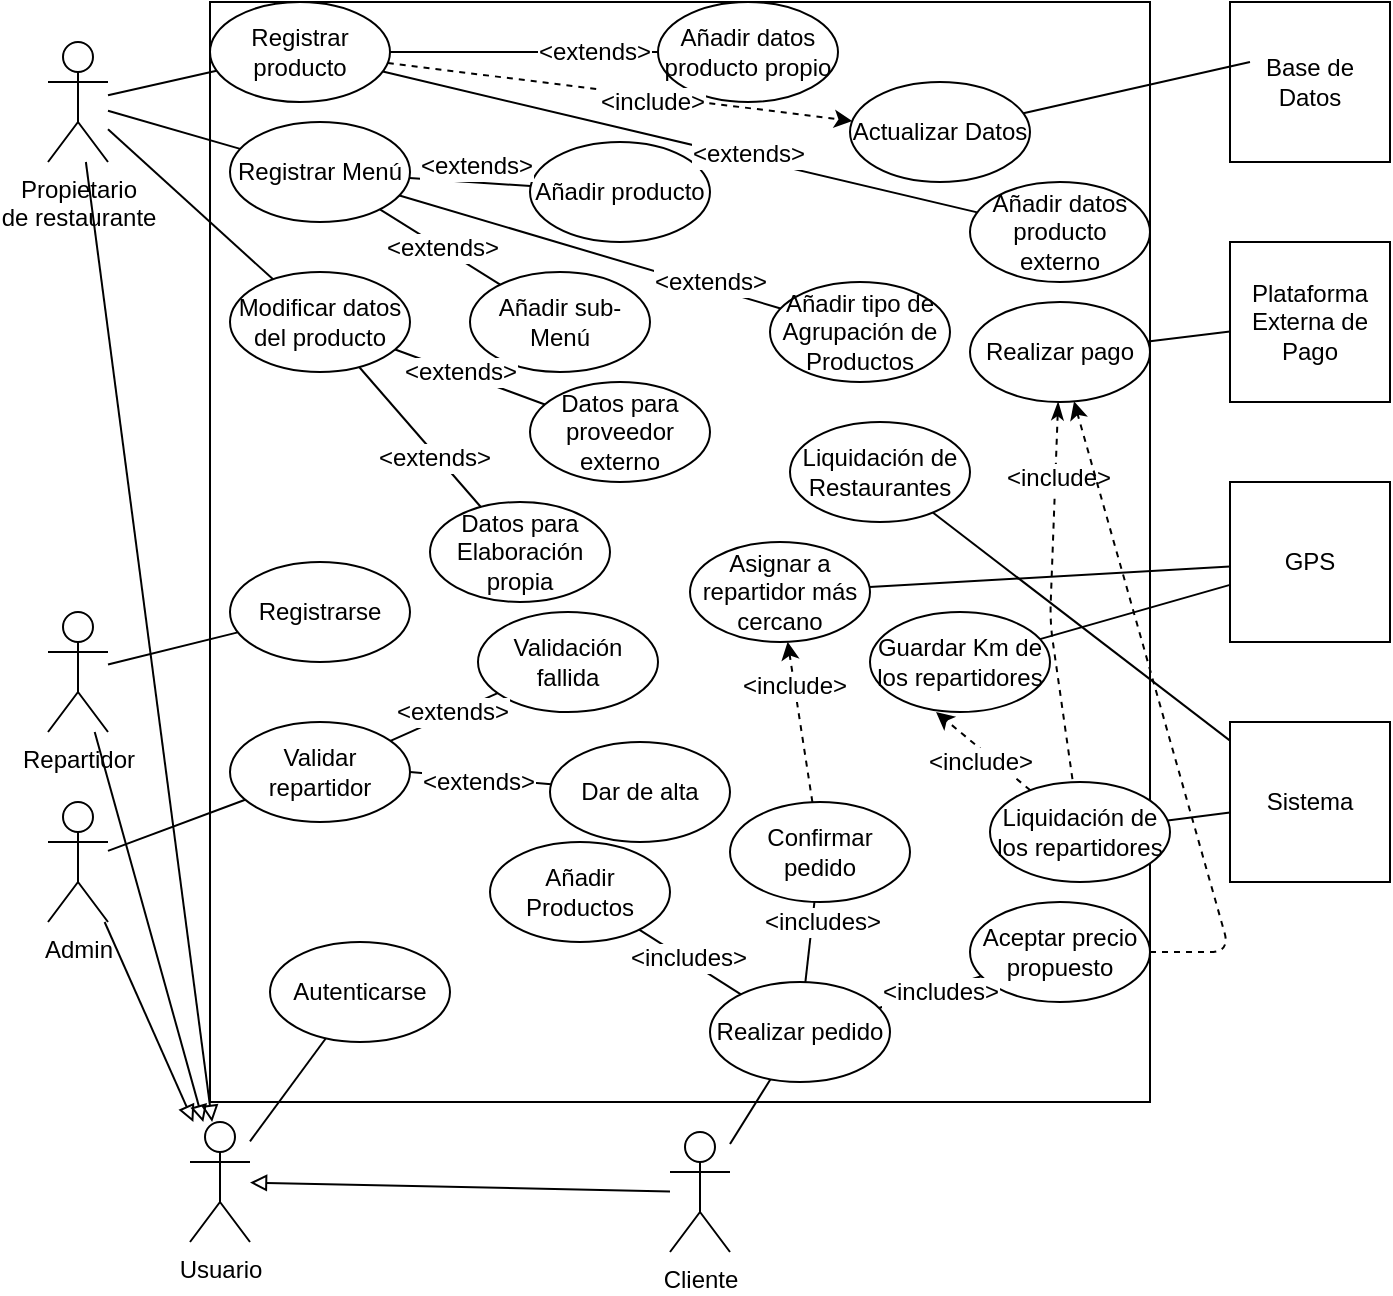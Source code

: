 <mxfile version="12.7.3" type="github">
  <diagram id="OBTY19V2pep727sq7JFN" name="Page-1">
    <mxGraphModel dx="1365" dy="774" grid="1" gridSize="10" guides="1" tooltips="1" connect="1" arrows="1" fold="1" page="1" pageScale="1" pageWidth="827" pageHeight="1169" math="0" shadow="0">
      <root>
        <mxCell id="0" />
        <mxCell id="1" parent="0" />
        <mxCell id="1PWrfDdkgmt_y7GgeJpY-1" value="Propietario &lt;br&gt;de restaurante" style="shape=umlActor;verticalLabelPosition=bottom;labelBackgroundColor=#ffffff;verticalAlign=top;html=1;outlineConnect=0;" parent="1" vertex="1">
          <mxGeometry x="109" y="40" width="30" height="60" as="geometry" />
        </mxCell>
        <mxCell id="1PWrfDdkgmt_y7GgeJpY-2" value="Cliente" style="shape=umlActor;verticalLabelPosition=bottom;labelBackgroundColor=#ffffff;verticalAlign=top;html=1;outlineConnect=0;" parent="1" vertex="1">
          <mxGeometry x="420" y="585" width="30" height="60" as="geometry" />
        </mxCell>
        <mxCell id="1PWrfDdkgmt_y7GgeJpY-3" value="Repartidor" style="shape=umlActor;verticalLabelPosition=bottom;labelBackgroundColor=#ffffff;verticalAlign=top;html=1;outlineConnect=0;" parent="1" vertex="1">
          <mxGeometry x="109" y="325" width="30" height="60" as="geometry" />
        </mxCell>
        <mxCell id="1PWrfDdkgmt_y7GgeJpY-4" value="Admin" style="shape=umlActor;verticalLabelPosition=bottom;labelBackgroundColor=#ffffff;verticalAlign=top;html=1;outlineConnect=0;" parent="1" vertex="1">
          <mxGeometry x="109" y="420" width="30" height="60" as="geometry" />
        </mxCell>
        <mxCell id="1PWrfDdkgmt_y7GgeJpY-8" value="" style="rounded=0;whiteSpace=wrap;html=1;" parent="1" vertex="1">
          <mxGeometry x="190" y="20" width="470" height="550" as="geometry" />
        </mxCell>
        <mxCell id="1PWrfDdkgmt_y7GgeJpY-9" value="Base de Datos" style="whiteSpace=wrap;html=1;aspect=fixed;" parent="1" vertex="1">
          <mxGeometry x="700" y="20" width="80" height="80" as="geometry" />
        </mxCell>
        <mxCell id="1PWrfDdkgmt_y7GgeJpY-11" value="Plataforma Externa de Pago" style="whiteSpace=wrap;html=1;aspect=fixed;" parent="1" vertex="1">
          <mxGeometry x="700" y="140" width="80" height="80" as="geometry" />
        </mxCell>
        <mxCell id="1PWrfDdkgmt_y7GgeJpY-12" value="Sistema" style="whiteSpace=wrap;html=1;aspect=fixed;" parent="1" vertex="1">
          <mxGeometry x="700" y="380" width="80" height="80" as="geometry" />
        </mxCell>
        <mxCell id="1PWrfDdkgmt_y7GgeJpY-13" value="Modificar datos del producto" style="ellipse;whiteSpace=wrap;html=1;" parent="1" vertex="1">
          <mxGeometry x="200" y="155" width="90" height="50" as="geometry" />
        </mxCell>
        <mxCell id="1PWrfDdkgmt_y7GgeJpY-18" value="Datos para proveedor externo" style="ellipse;whiteSpace=wrap;html=1;" parent="1" vertex="1">
          <mxGeometry x="350" y="210" width="90" height="50" as="geometry" />
        </mxCell>
        <mxCell id="1PWrfDdkgmt_y7GgeJpY-19" value="Datos para Elaboración propia" style="ellipse;whiteSpace=wrap;html=1;" parent="1" vertex="1">
          <mxGeometry x="300" y="270" width="90" height="50" as="geometry" />
        </mxCell>
        <mxCell id="1PWrfDdkgmt_y7GgeJpY-22" value="Confirmar pedido" style="ellipse;whiteSpace=wrap;html=1;" parent="1" vertex="1">
          <mxGeometry x="450" y="420" width="90" height="50" as="geometry" />
        </mxCell>
        <mxCell id="1PWrfDdkgmt_y7GgeJpY-23" value="Asignar a repartidor más cercano" style="ellipse;whiteSpace=wrap;html=1;" parent="1" vertex="1">
          <mxGeometry x="430" y="290" width="90" height="50" as="geometry" />
        </mxCell>
        <mxCell id="1PWrfDdkgmt_y7GgeJpY-24" value="Realizar pedido" style="ellipse;whiteSpace=wrap;html=1;" parent="1" vertex="1">
          <mxGeometry x="440" y="510" width="90" height="50" as="geometry" />
        </mxCell>
        <mxCell id="1PWrfDdkgmt_y7GgeJpY-27" value="Realizar pago" style="ellipse;whiteSpace=wrap;html=1;" parent="1" vertex="1">
          <mxGeometry x="570" y="170" width="90" height="50" as="geometry" />
        </mxCell>
        <mxCell id="1PWrfDdkgmt_y7GgeJpY-28" value="Aceptar precio propuesto" style="ellipse;whiteSpace=wrap;html=1;" parent="1" vertex="1">
          <mxGeometry x="570" y="470" width="90" height="50" as="geometry" />
        </mxCell>
        <mxCell id="1PWrfDdkgmt_y7GgeJpY-29" value="Registrarse" style="ellipse;whiteSpace=wrap;html=1;" parent="1" vertex="1">
          <mxGeometry x="200" y="300" width="90" height="50" as="geometry" />
        </mxCell>
        <mxCell id="1PWrfDdkgmt_y7GgeJpY-30" value="Dar de alta" style="ellipse;whiteSpace=wrap;html=1;" parent="1" vertex="1">
          <mxGeometry x="360" y="390" width="90" height="50" as="geometry" />
        </mxCell>
        <mxCell id="1PWrfDdkgmt_y7GgeJpY-31" value="Validar repartidor" style="ellipse;whiteSpace=wrap;html=1;" parent="1" vertex="1">
          <mxGeometry x="200" y="380" width="90" height="50" as="geometry" />
        </mxCell>
        <mxCell id="1PWrfDdkgmt_y7GgeJpY-32" value="Validación fallida" style="ellipse;whiteSpace=wrap;html=1;" parent="1" vertex="1">
          <mxGeometry x="324" y="325" width="90" height="50" as="geometry" />
        </mxCell>
        <mxCell id="1PWrfDdkgmt_y7GgeJpY-33" value="Registrar Menú" style="ellipse;whiteSpace=wrap;html=1;" parent="1" vertex="1">
          <mxGeometry x="200" y="80" width="90" height="50" as="geometry" />
        </mxCell>
        <mxCell id="1PWrfDdkgmt_y7GgeJpY-34" value="Añadir Productos" style="ellipse;whiteSpace=wrap;html=1;" parent="1" vertex="1">
          <mxGeometry x="330" y="440" width="90" height="50" as="geometry" />
        </mxCell>
        <mxCell id="1PWrfDdkgmt_y7GgeJpY-35" value="Añadir tipo de Agrupación de Productos" style="ellipse;whiteSpace=wrap;html=1;" parent="1" vertex="1">
          <mxGeometry x="470" y="160" width="90" height="50" as="geometry" />
        </mxCell>
        <mxCell id="1PWrfDdkgmt_y7GgeJpY-36" value="Añadir sub-Menú" style="ellipse;whiteSpace=wrap;html=1;" parent="1" vertex="1">
          <mxGeometry x="320" y="155" width="90" height="50" as="geometry" />
        </mxCell>
        <mxCell id="1PWrfDdkgmt_y7GgeJpY-37" value="Añadir producto" style="ellipse;whiteSpace=wrap;html=1;" parent="1" vertex="1">
          <mxGeometry x="350" y="90" width="90" height="50" as="geometry" />
        </mxCell>
        <mxCell id="1PWrfDdkgmt_y7GgeJpY-38" value="Registrar producto" style="ellipse;whiteSpace=wrap;html=1;" parent="1" vertex="1">
          <mxGeometry x="190" y="20" width="90" height="50" as="geometry" />
        </mxCell>
        <mxCell id="1PWrfDdkgmt_y7GgeJpY-39" value="GPS" style="whiteSpace=wrap;html=1;aspect=fixed;" parent="1" vertex="1">
          <mxGeometry x="700" y="260" width="80" height="80" as="geometry" />
        </mxCell>
        <mxCell id="1PWrfDdkgmt_y7GgeJpY-41" value="Guardar Km de los repartidores" style="ellipse;whiteSpace=wrap;html=1;" parent="1" vertex="1">
          <mxGeometry x="520" y="325" width="90" height="50" as="geometry" />
        </mxCell>
        <mxCell id="1PWrfDdkgmt_y7GgeJpY-42" value="Liquidación de los repartidores" style="ellipse;whiteSpace=wrap;html=1;" parent="1" vertex="1">
          <mxGeometry x="580" y="410" width="90" height="50" as="geometry" />
        </mxCell>
        <mxCell id="1PWrfDdkgmt_y7GgeJpY-47" value="Actualizar Datos" style="ellipse;whiteSpace=wrap;html=1;" parent="1" vertex="1">
          <mxGeometry x="510" y="60" width="90" height="50" as="geometry" />
        </mxCell>
        <mxCell id="1PWrfDdkgmt_y7GgeJpY-50" value="" style="endArrow=none;html=1;endFill=0;" parent="1" source="1PWrfDdkgmt_y7GgeJpY-13" target="1PWrfDdkgmt_y7GgeJpY-19" edge="1">
          <mxGeometry width="50" height="50" relative="1" as="geometry">
            <mxPoint x="280" y="210" as="sourcePoint" />
            <mxPoint x="490" y="250" as="targetPoint" />
          </mxGeometry>
        </mxCell>
        <mxCell id="QZLc6Dcv_7mxusPoxPZv-28" value="&amp;lt;extends&amp;gt;" style="text;html=1;align=center;verticalAlign=middle;resizable=0;points=[];labelBackgroundColor=#ffffff;" vertex="1" connectable="0" parent="1PWrfDdkgmt_y7GgeJpY-50">
          <mxGeometry x="0.263" y="-2" relative="1" as="geometry">
            <mxPoint as="offset" />
          </mxGeometry>
        </mxCell>
        <mxCell id="1PWrfDdkgmt_y7GgeJpY-51" value="" style="endArrow=none;html=1;endFill=0;" parent="1" source="1PWrfDdkgmt_y7GgeJpY-13" target="1PWrfDdkgmt_y7GgeJpY-18" edge="1">
          <mxGeometry width="50" height="50" relative="1" as="geometry">
            <mxPoint x="289.099" y="260.021" as="sourcePoint" />
            <mxPoint x="490" y="250" as="targetPoint" />
          </mxGeometry>
        </mxCell>
        <mxCell id="QZLc6Dcv_7mxusPoxPZv-29" value="&amp;lt;extends&amp;gt;" style="text;html=1;align=center;verticalAlign=middle;resizable=0;points=[];labelBackgroundColor=#ffffff;" vertex="1" connectable="0" parent="1PWrfDdkgmt_y7GgeJpY-51">
          <mxGeometry x="0.507" y="1" relative="1" as="geometry">
            <mxPoint x="-24.58" y="-8.82" as="offset" />
          </mxGeometry>
        </mxCell>
        <mxCell id="1PWrfDdkgmt_y7GgeJpY-52" value="" style="endArrow=none;html=1;endFill=0;" parent="1" source="1PWrfDdkgmt_y7GgeJpY-1" target="1PWrfDdkgmt_y7GgeJpY-13" edge="1">
          <mxGeometry width="50" height="50" relative="1" as="geometry">
            <mxPoint x="440" y="300" as="sourcePoint" />
            <mxPoint x="490" y="250" as="targetPoint" />
          </mxGeometry>
        </mxCell>
        <mxCell id="1PWrfDdkgmt_y7GgeJpY-55" value="" style="endArrow=none;html=1;exitX=0.125;exitY=0.375;exitDx=0;exitDy=0;exitPerimeter=0;endFill=0;" parent="1" source="1PWrfDdkgmt_y7GgeJpY-9" target="1PWrfDdkgmt_y7GgeJpY-47" edge="1">
          <mxGeometry width="50" height="50" relative="1" as="geometry">
            <mxPoint x="410" y="300" as="sourcePoint" />
            <mxPoint x="460" y="250" as="targetPoint" />
          </mxGeometry>
        </mxCell>
        <mxCell id="1PWrfDdkgmt_y7GgeJpY-59" value="Añadir datos producto propio" style="ellipse;whiteSpace=wrap;html=1;" parent="1" vertex="1">
          <mxGeometry x="414" y="20" width="90" height="50" as="geometry" />
        </mxCell>
        <mxCell id="1PWrfDdkgmt_y7GgeJpY-60" value="Añadir datos producto externo" style="ellipse;whiteSpace=wrap;html=1;" parent="1" vertex="1">
          <mxGeometry x="570" y="110" width="90" height="50" as="geometry" />
        </mxCell>
        <mxCell id="1PWrfDdkgmt_y7GgeJpY-61" value="" style="endArrow=none;html=1;endFill=0;" parent="1" source="1PWrfDdkgmt_y7GgeJpY-38" target="1PWrfDdkgmt_y7GgeJpY-59" edge="1">
          <mxGeometry width="50" height="50" relative="1" as="geometry">
            <mxPoint x="410" y="300" as="sourcePoint" />
            <mxPoint x="460" y="250" as="targetPoint" />
          </mxGeometry>
        </mxCell>
        <mxCell id="QZLc6Dcv_7mxusPoxPZv-7" value="&amp;lt;extends&amp;gt;" style="text;html=1;align=center;verticalAlign=middle;resizable=0;points=[];labelBackgroundColor=#ffffff;" vertex="1" connectable="0" parent="1PWrfDdkgmt_y7GgeJpY-61">
          <mxGeometry x="0.522" relative="1" as="geometry">
            <mxPoint as="offset" />
          </mxGeometry>
        </mxCell>
        <mxCell id="1PWrfDdkgmt_y7GgeJpY-62" value="" style="endArrow=none;html=1;endFill=0;" parent="1" source="1PWrfDdkgmt_y7GgeJpY-38" target="1PWrfDdkgmt_y7GgeJpY-60" edge="1">
          <mxGeometry width="50" height="50" relative="1" as="geometry">
            <mxPoint x="410" y="300" as="sourcePoint" />
            <mxPoint x="460" y="250" as="targetPoint" />
          </mxGeometry>
        </mxCell>
        <mxCell id="QZLc6Dcv_7mxusPoxPZv-8" value="&amp;lt;extends&amp;gt;" style="text;html=1;align=center;verticalAlign=middle;resizable=0;points=[];labelBackgroundColor=#ffffff;" vertex="1" connectable="0" parent="1PWrfDdkgmt_y7GgeJpY-62">
          <mxGeometry x="0.223" y="2" relative="1" as="geometry">
            <mxPoint as="offset" />
          </mxGeometry>
        </mxCell>
        <mxCell id="1PWrfDdkgmt_y7GgeJpY-63" value="" style="endArrow=none;html=1;endFill=0;" parent="1" source="1PWrfDdkgmt_y7GgeJpY-1" target="1PWrfDdkgmt_y7GgeJpY-38" edge="1">
          <mxGeometry width="50" height="50" relative="1" as="geometry">
            <mxPoint x="410" y="300" as="sourcePoint" />
            <mxPoint x="460" y="250" as="targetPoint" />
          </mxGeometry>
        </mxCell>
        <mxCell id="1PWrfDdkgmt_y7GgeJpY-64" value="" style="endArrow=none;html=1;endFill=0;" parent="1" source="1PWrfDdkgmt_y7GgeJpY-1" target="1PWrfDdkgmt_y7GgeJpY-33" edge="1">
          <mxGeometry width="50" height="50" relative="1" as="geometry">
            <mxPoint x="410" y="300" as="sourcePoint" />
            <mxPoint x="460" y="250" as="targetPoint" />
          </mxGeometry>
        </mxCell>
        <mxCell id="1PWrfDdkgmt_y7GgeJpY-65" value="" style="endArrow=none;html=1;endFill=0;" parent="1" source="1PWrfDdkgmt_y7GgeJpY-33" target="1PWrfDdkgmt_y7GgeJpY-36" edge="1">
          <mxGeometry width="50" height="50" relative="1" as="geometry">
            <mxPoint x="410" y="300" as="sourcePoint" />
            <mxPoint x="460" y="250" as="targetPoint" />
          </mxGeometry>
        </mxCell>
        <mxCell id="QZLc6Dcv_7mxusPoxPZv-32" value="&amp;lt;extends&amp;gt;" style="text;html=1;align=center;verticalAlign=middle;resizable=0;points=[];labelBackgroundColor=#ffffff;" vertex="1" connectable="0" parent="1PWrfDdkgmt_y7GgeJpY-65">
          <mxGeometry x="0.348" y="2" relative="1" as="geometry">
            <mxPoint x="-11.37" y="-5.04" as="offset" />
          </mxGeometry>
        </mxCell>
        <mxCell id="1PWrfDdkgmt_y7GgeJpY-66" value="" style="endArrow=none;html=1;endFill=0;" parent="1" source="1PWrfDdkgmt_y7GgeJpY-33" target="1PWrfDdkgmt_y7GgeJpY-37" edge="1">
          <mxGeometry width="50" height="50" relative="1" as="geometry">
            <mxPoint x="410" y="300" as="sourcePoint" />
            <mxPoint x="460" y="250" as="targetPoint" />
          </mxGeometry>
        </mxCell>
        <mxCell id="QZLc6Dcv_7mxusPoxPZv-30" value="&amp;lt;extends&amp;gt;" style="text;html=1;align=center;verticalAlign=middle;resizable=0;points=[];labelBackgroundColor=#ffffff;" vertex="1" connectable="0" parent="1PWrfDdkgmt_y7GgeJpY-66">
          <mxGeometry x="0.429" relative="1" as="geometry">
            <mxPoint x="-10.63" y="-9.04" as="offset" />
          </mxGeometry>
        </mxCell>
        <mxCell id="1PWrfDdkgmt_y7GgeJpY-67" value="" style="endArrow=none;html=1;endFill=0;" parent="1" source="1PWrfDdkgmt_y7GgeJpY-33" target="1PWrfDdkgmt_y7GgeJpY-35" edge="1">
          <mxGeometry width="50" height="50" relative="1" as="geometry">
            <mxPoint x="410" y="300" as="sourcePoint" />
            <mxPoint x="460" y="250" as="targetPoint" />
          </mxGeometry>
        </mxCell>
        <mxCell id="QZLc6Dcv_7mxusPoxPZv-31" value="&amp;lt;extends&amp;gt;" style="text;html=1;align=center;verticalAlign=middle;resizable=0;points=[];labelBackgroundColor=#ffffff;" vertex="1" connectable="0" parent="1PWrfDdkgmt_y7GgeJpY-67">
          <mxGeometry x="0.619" y="3" relative="1" as="geometry">
            <mxPoint as="offset" />
          </mxGeometry>
        </mxCell>
        <mxCell id="1PWrfDdkgmt_y7GgeJpY-68" value="" style="endArrow=none;html=1;endFill=0;" parent="1" source="1PWrfDdkgmt_y7GgeJpY-3" target="1PWrfDdkgmt_y7GgeJpY-29" edge="1">
          <mxGeometry width="50" height="50" relative="1" as="geometry">
            <mxPoint x="410" y="460" as="sourcePoint" />
            <mxPoint x="460" y="410" as="targetPoint" />
          </mxGeometry>
        </mxCell>
        <mxCell id="1PWrfDdkgmt_y7GgeJpY-69" value="" style="endArrow=none;html=1;endFill=0;" parent="1" source="1PWrfDdkgmt_y7GgeJpY-4" target="1PWrfDdkgmt_y7GgeJpY-31" edge="1">
          <mxGeometry width="50" height="50" relative="1" as="geometry">
            <mxPoint x="410" y="460" as="sourcePoint" />
            <mxPoint x="460" y="410" as="targetPoint" />
          </mxGeometry>
        </mxCell>
        <mxCell id="1PWrfDdkgmt_y7GgeJpY-70" value="" style="endArrow=none;html=1;exitX=1;exitY=0.5;exitDx=0;exitDy=0;endFill=0;" parent="1" source="1PWrfDdkgmt_y7GgeJpY-31" target="1PWrfDdkgmt_y7GgeJpY-30" edge="1">
          <mxGeometry width="50" height="50" relative="1" as="geometry">
            <mxPoint x="410" y="460" as="sourcePoint" />
            <mxPoint x="460" y="410" as="targetPoint" />
          </mxGeometry>
        </mxCell>
        <mxCell id="QZLc6Dcv_7mxusPoxPZv-24" value="&amp;lt;extends&amp;gt;" style="text;html=1;align=center;verticalAlign=middle;resizable=0;points=[];labelBackgroundColor=#ffffff;" vertex="1" connectable="0" parent="1PWrfDdkgmt_y7GgeJpY-70">
          <mxGeometry x="0.36" relative="1" as="geometry">
            <mxPoint x="-13.82" y="0.84" as="offset" />
          </mxGeometry>
        </mxCell>
        <mxCell id="1PWrfDdkgmt_y7GgeJpY-71" value="" style="endArrow=none;html=1;endFill=0;" parent="1" source="1PWrfDdkgmt_y7GgeJpY-31" target="1PWrfDdkgmt_y7GgeJpY-32" edge="1">
          <mxGeometry width="50" height="50" relative="1" as="geometry">
            <mxPoint x="410" y="460" as="sourcePoint" />
            <mxPoint x="460" y="410" as="targetPoint" />
          </mxGeometry>
        </mxCell>
        <mxCell id="QZLc6Dcv_7mxusPoxPZv-23" value="&amp;lt;extends&amp;gt;" style="text;html=1;align=center;verticalAlign=middle;resizable=0;points=[];labelBackgroundColor=#ffffff;" vertex="1" connectable="0" parent="1PWrfDdkgmt_y7GgeJpY-71">
          <mxGeometry x="0.477" y="2" relative="1" as="geometry">
            <mxPoint x="-8.67" y="4.86" as="offset" />
          </mxGeometry>
        </mxCell>
        <mxCell id="1PWrfDdkgmt_y7GgeJpY-73" value="" style="endArrow=none;html=1;endFill=0;" parent="1" source="1PWrfDdkgmt_y7GgeJpY-24" target="1PWrfDdkgmt_y7GgeJpY-34" edge="1">
          <mxGeometry width="50" height="50" relative="1" as="geometry">
            <mxPoint x="410" y="410" as="sourcePoint" />
            <mxPoint x="460" y="360" as="targetPoint" />
          </mxGeometry>
        </mxCell>
        <mxCell id="QZLc6Dcv_7mxusPoxPZv-27" value="&amp;lt;includes&amp;gt;" style="text;html=1;align=center;verticalAlign=middle;resizable=0;points=[];labelBackgroundColor=#ffffff;" vertex="1" connectable="0" parent="1PWrfDdkgmt_y7GgeJpY-73">
          <mxGeometry x="-0.431" y="-1" relative="1" as="geometry">
            <mxPoint x="-12.49" y="-8.78" as="offset" />
          </mxGeometry>
        </mxCell>
        <mxCell id="1PWrfDdkgmt_y7GgeJpY-74" value="" style="endArrow=none;html=1;endFill=0;" parent="1" source="1PWrfDdkgmt_y7GgeJpY-24" target="1PWrfDdkgmt_y7GgeJpY-22" edge="1">
          <mxGeometry width="50" height="50" relative="1" as="geometry">
            <mxPoint x="410" y="410" as="sourcePoint" />
            <mxPoint x="460" y="360" as="targetPoint" />
          </mxGeometry>
        </mxCell>
        <mxCell id="QZLc6Dcv_7mxusPoxPZv-26" value="&amp;lt;includes&amp;gt;" style="text;html=1;align=center;verticalAlign=middle;resizable=0;points=[];labelBackgroundColor=#ffffff;" vertex="1" connectable="0" parent="1PWrfDdkgmt_y7GgeJpY-74">
          <mxGeometry x="-0.41" y="-1" relative="1" as="geometry">
            <mxPoint x="5.25" y="-18.17" as="offset" />
          </mxGeometry>
        </mxCell>
        <mxCell id="1PWrfDdkgmt_y7GgeJpY-75" value="" style="endArrow=none;html=1;endFill=0;" parent="1" source="1PWrfDdkgmt_y7GgeJpY-24" target="1PWrfDdkgmt_y7GgeJpY-28" edge="1">
          <mxGeometry width="50" height="50" relative="1" as="geometry">
            <mxPoint x="410" y="410" as="sourcePoint" />
            <mxPoint x="460" y="360" as="targetPoint" />
          </mxGeometry>
        </mxCell>
        <mxCell id="QZLc6Dcv_7mxusPoxPZv-25" value="&amp;lt;includes&amp;gt;" style="text;html=1;align=center;verticalAlign=middle;resizable=0;points=[];labelBackgroundColor=#ffffff;" vertex="1" connectable="0" parent="1PWrfDdkgmt_y7GgeJpY-75">
          <mxGeometry x="-0.708" y="-1" relative="1" as="geometry">
            <mxPoint x="22.47" y="-6.68" as="offset" />
          </mxGeometry>
        </mxCell>
        <mxCell id="1PWrfDdkgmt_y7GgeJpY-76" value="" style="endArrow=none;html=1;endFill=0;" parent="1" source="1PWrfDdkgmt_y7GgeJpY-39" target="1PWrfDdkgmt_y7GgeJpY-23" edge="1">
          <mxGeometry width="50" height="50" relative="1" as="geometry">
            <mxPoint x="410" y="350" as="sourcePoint" />
            <mxPoint x="460" y="300" as="targetPoint" />
          </mxGeometry>
        </mxCell>
        <mxCell id="1PWrfDdkgmt_y7GgeJpY-77" value="" style="endArrow=none;html=1;endFill=0;" parent="1" source="1PWrfDdkgmt_y7GgeJpY-39" target="1PWrfDdkgmt_y7GgeJpY-41" edge="1">
          <mxGeometry width="50" height="50" relative="1" as="geometry">
            <mxPoint x="410" y="350" as="sourcePoint" />
            <mxPoint x="460" y="300" as="targetPoint" />
          </mxGeometry>
        </mxCell>
        <mxCell id="1PWrfDdkgmt_y7GgeJpY-78" value="" style="endArrow=none;html=1;endFill=0;" parent="1" source="1PWrfDdkgmt_y7GgeJpY-12" target="1PWrfDdkgmt_y7GgeJpY-42" edge="1">
          <mxGeometry width="50" height="50" relative="1" as="geometry">
            <mxPoint x="410" y="350" as="sourcePoint" />
            <mxPoint x="460" y="300" as="targetPoint" />
          </mxGeometry>
        </mxCell>
        <mxCell id="1PWrfDdkgmt_y7GgeJpY-79" value="" style="endArrow=none;html=1;endFill=0;" parent="1" source="1PWrfDdkgmt_y7GgeJpY-11" target="1PWrfDdkgmt_y7GgeJpY-27" edge="1">
          <mxGeometry width="50" height="50" relative="1" as="geometry">
            <mxPoint x="410" y="350" as="sourcePoint" />
            <mxPoint x="460" y="300" as="targetPoint" />
          </mxGeometry>
        </mxCell>
        <mxCell id="QZLc6Dcv_7mxusPoxPZv-1" value="" style="endArrow=none;html=1;endFill=0;" edge="1" parent="1" source="1PWrfDdkgmt_y7GgeJpY-2" target="1PWrfDdkgmt_y7GgeJpY-24">
          <mxGeometry width="50" height="50" relative="1" as="geometry">
            <mxPoint x="390" y="420" as="sourcePoint" />
            <mxPoint x="440" y="370" as="targetPoint" />
          </mxGeometry>
        </mxCell>
        <mxCell id="QZLc6Dcv_7mxusPoxPZv-2" value="Usuario" style="shape=umlActor;verticalLabelPosition=bottom;labelBackgroundColor=#ffffff;verticalAlign=top;html=1;outlineConnect=0;" vertex="1" parent="1">
          <mxGeometry x="180" y="580" width="30" height="60" as="geometry" />
        </mxCell>
        <mxCell id="QZLc6Dcv_7mxusPoxPZv-3" value="Autenticarse" style="ellipse;whiteSpace=wrap;html=1;" vertex="1" parent="1">
          <mxGeometry x="220" y="490" width="90" height="50" as="geometry" />
        </mxCell>
        <mxCell id="QZLc6Dcv_7mxusPoxPZv-5" value="" style="endArrow=none;html=1;endFill=0;" edge="1" parent="1" source="QZLc6Dcv_7mxusPoxPZv-2" target="QZLc6Dcv_7mxusPoxPZv-3">
          <mxGeometry width="50" height="50" relative="1" as="geometry">
            <mxPoint x="390" y="420" as="sourcePoint" />
            <mxPoint x="440" y="370" as="targetPoint" />
          </mxGeometry>
        </mxCell>
        <mxCell id="QZLc6Dcv_7mxusPoxPZv-11" value="" style="endArrow=block;html=1;endFill=0;" edge="1" parent="1" source="1PWrfDdkgmt_y7GgeJpY-2" target="QZLc6Dcv_7mxusPoxPZv-2">
          <mxGeometry width="50" height="50" relative="1" as="geometry">
            <mxPoint x="390" y="400" as="sourcePoint" />
            <mxPoint x="440" y="350" as="targetPoint" />
          </mxGeometry>
        </mxCell>
        <mxCell id="QZLc6Dcv_7mxusPoxPZv-12" value="" style="endArrow=block;html=1;endFill=0;" edge="1" parent="1" source="1PWrfDdkgmt_y7GgeJpY-4" target="QZLc6Dcv_7mxusPoxPZv-2">
          <mxGeometry width="50" height="50" relative="1" as="geometry">
            <mxPoint x="390" y="400" as="sourcePoint" />
            <mxPoint x="440" y="350" as="targetPoint" />
          </mxGeometry>
        </mxCell>
        <mxCell id="QZLc6Dcv_7mxusPoxPZv-13" value="" style="endArrow=block;html=1;endFill=0;" edge="1" parent="1" source="1PWrfDdkgmt_y7GgeJpY-3" target="QZLc6Dcv_7mxusPoxPZv-2">
          <mxGeometry width="50" height="50" relative="1" as="geometry">
            <mxPoint x="390" y="400" as="sourcePoint" />
            <mxPoint x="440" y="350" as="targetPoint" />
          </mxGeometry>
        </mxCell>
        <mxCell id="QZLc6Dcv_7mxusPoxPZv-14" value="" style="endArrow=block;html=1;endFill=0;" edge="1" parent="1" source="1PWrfDdkgmt_y7GgeJpY-1" target="QZLc6Dcv_7mxusPoxPZv-2">
          <mxGeometry width="50" height="50" relative="1" as="geometry">
            <mxPoint x="390" y="400" as="sourcePoint" />
            <mxPoint x="440" y="350" as="targetPoint" />
          </mxGeometry>
        </mxCell>
        <mxCell id="QZLc6Dcv_7mxusPoxPZv-15" value="" style="endArrow=classic;dashed=1;html=1;endFill=1;" edge="1" parent="1" source="1PWrfDdkgmt_y7GgeJpY-22" target="1PWrfDdkgmt_y7GgeJpY-23">
          <mxGeometry width="50" height="50" relative="1" as="geometry">
            <mxPoint x="390" y="400" as="sourcePoint" />
            <mxPoint x="440" y="350" as="targetPoint" />
          </mxGeometry>
        </mxCell>
        <mxCell id="QZLc6Dcv_7mxusPoxPZv-16" value="&amp;lt;include&amp;gt;" style="text;html=1;align=center;verticalAlign=middle;resizable=0;points=[];labelBackgroundColor=#ffffff;" vertex="1" connectable="0" parent="QZLc6Dcv_7mxusPoxPZv-15">
          <mxGeometry x="0.455" relative="1" as="geometry">
            <mxPoint as="offset" />
          </mxGeometry>
        </mxCell>
        <mxCell id="QZLc6Dcv_7mxusPoxPZv-17" value="" style="endArrow=classic;dashed=1;html=1;entryX=0.367;entryY=1;entryDx=0;entryDy=0;entryPerimeter=0;endFill=1;" edge="1" parent="1" source="1PWrfDdkgmt_y7GgeJpY-42" target="1PWrfDdkgmt_y7GgeJpY-41">
          <mxGeometry width="50" height="50" relative="1" as="geometry">
            <mxPoint x="390" y="400" as="sourcePoint" />
            <mxPoint x="440" y="350" as="targetPoint" />
          </mxGeometry>
        </mxCell>
        <mxCell id="QZLc6Dcv_7mxusPoxPZv-18" value="&amp;lt;include&amp;gt;" style="text;html=1;align=center;verticalAlign=middle;resizable=0;points=[];labelBackgroundColor=#ffffff;" vertex="1" connectable="0" parent="QZLc6Dcv_7mxusPoxPZv-17">
          <mxGeometry x="0.546" y="3" relative="1" as="geometry">
            <mxPoint x="12.84" y="13.55" as="offset" />
          </mxGeometry>
        </mxCell>
        <mxCell id="QZLc6Dcv_7mxusPoxPZv-19" value="" style="endArrow=none;dashed=1;html=1;endFill=0;startArrow=classicThin;startFill=1;" edge="1" parent="1" source="1PWrfDdkgmt_y7GgeJpY-27" target="1PWrfDdkgmt_y7GgeJpY-42">
          <mxGeometry width="50" height="50" relative="1" as="geometry">
            <mxPoint x="390" y="400" as="sourcePoint" />
            <mxPoint x="440" y="350" as="targetPoint" />
            <Array as="points">
              <mxPoint x="610" y="330" />
            </Array>
          </mxGeometry>
        </mxCell>
        <mxCell id="QZLc6Dcv_7mxusPoxPZv-20" value="&amp;lt;include&amp;gt;" style="text;html=1;align=center;verticalAlign=middle;resizable=0;points=[];labelBackgroundColor=#ffffff;" vertex="1" connectable="0" parent="QZLc6Dcv_7mxusPoxPZv-19">
          <mxGeometry x="-0.608" y="1" relative="1" as="geometry">
            <mxPoint as="offset" />
          </mxGeometry>
        </mxCell>
        <mxCell id="QZLc6Dcv_7mxusPoxPZv-21" value="" style="endArrow=classic;dashed=1;html=1;endFill=1;" edge="1" parent="1" source="1PWrfDdkgmt_y7GgeJpY-38" target="1PWrfDdkgmt_y7GgeJpY-47">
          <mxGeometry width="50" height="50" relative="1" as="geometry">
            <mxPoint x="390" y="400" as="sourcePoint" />
            <mxPoint x="440" y="350" as="targetPoint" />
          </mxGeometry>
        </mxCell>
        <mxCell id="QZLc6Dcv_7mxusPoxPZv-22" value="&amp;lt;include&amp;gt;" style="text;html=1;align=center;verticalAlign=middle;resizable=0;points=[];labelBackgroundColor=#ffffff;" vertex="1" connectable="0" parent="QZLc6Dcv_7mxusPoxPZv-21">
          <mxGeometry x="-0.331" relative="1" as="geometry">
            <mxPoint x="53.67" y="9.89" as="offset" />
          </mxGeometry>
        </mxCell>
        <mxCell id="QZLc6Dcv_7mxusPoxPZv-33" value="Liquidación de Restaurantes" style="ellipse;whiteSpace=wrap;html=1;" vertex="1" parent="1">
          <mxGeometry x="480" y="230" width="90" height="50" as="geometry" />
        </mxCell>
        <mxCell id="QZLc6Dcv_7mxusPoxPZv-34" value="" style="endArrow=none;html=1;endFill=0;" edge="1" parent="1" source="1PWrfDdkgmt_y7GgeJpY-12" target="QZLc6Dcv_7mxusPoxPZv-33">
          <mxGeometry width="50" height="50" relative="1" as="geometry">
            <mxPoint x="390" y="400" as="sourcePoint" />
            <mxPoint x="440" y="350" as="targetPoint" />
          </mxGeometry>
        </mxCell>
        <mxCell id="QZLc6Dcv_7mxusPoxPZv-36" value="" style="endArrow=classic;dashed=1;html=1;endFill=1;" edge="1" parent="1" source="1PWrfDdkgmt_y7GgeJpY-28" target="1PWrfDdkgmt_y7GgeJpY-27">
          <mxGeometry width="50" height="50" relative="1" as="geometry">
            <mxPoint x="390" y="400" as="sourcePoint" />
            <mxPoint x="440" y="350" as="targetPoint" />
            <Array as="points">
              <mxPoint x="700" y="495" />
            </Array>
          </mxGeometry>
        </mxCell>
      </root>
    </mxGraphModel>
  </diagram>
</mxfile>
